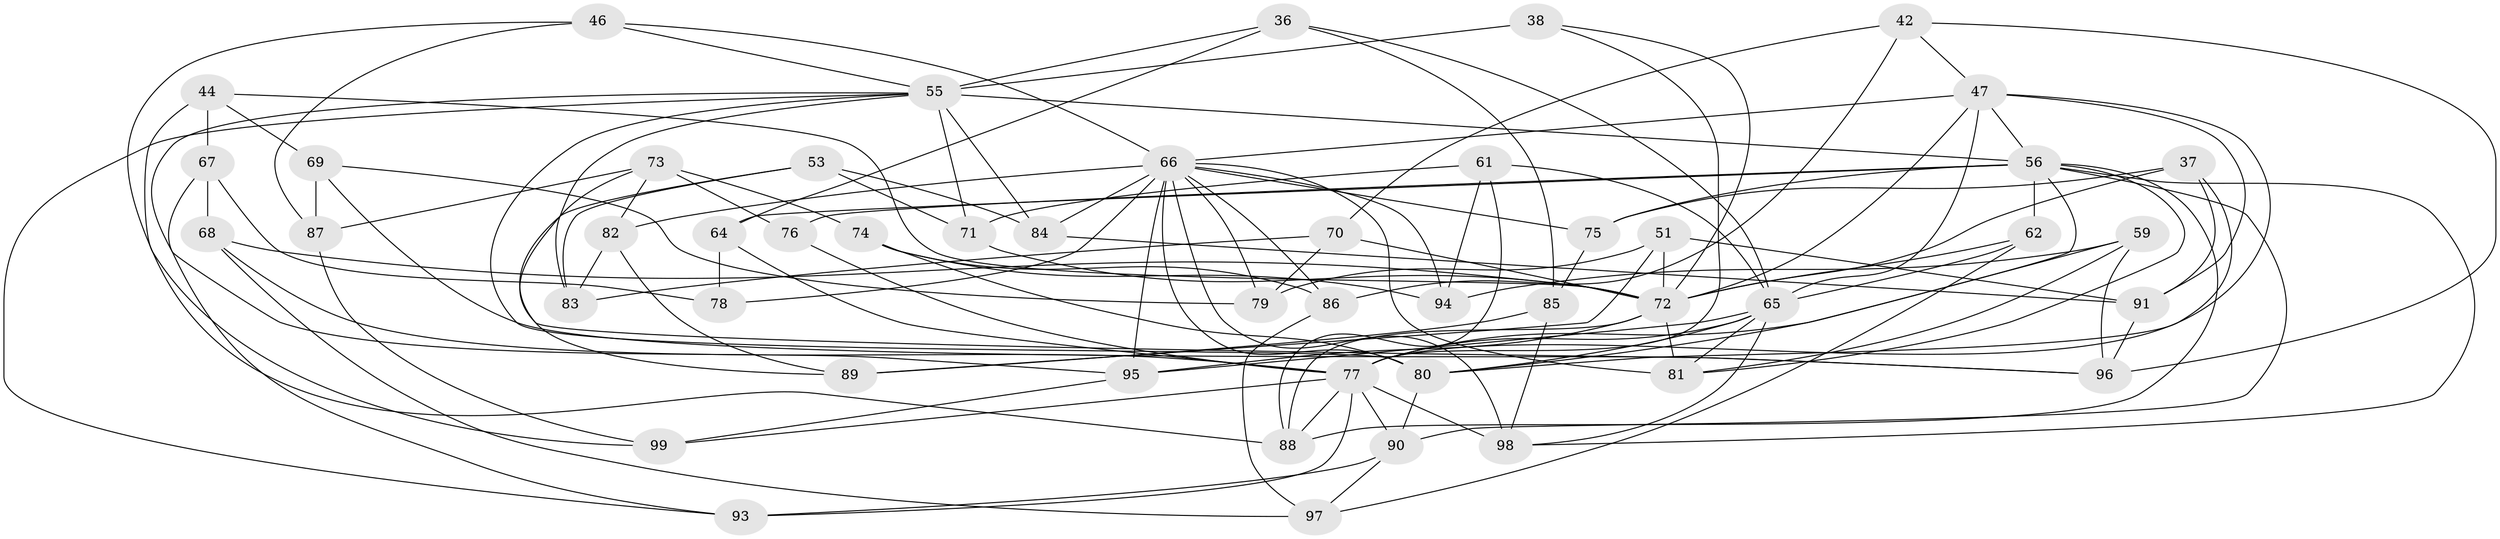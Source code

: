 // original degree distribution, {4: 1.0}
// Generated by graph-tools (version 1.1) at 2025/57/03/09/25 04:57:28]
// undirected, 49 vertices, 125 edges
graph export_dot {
graph [start="1"]
  node [color=gray90,style=filled];
  36;
  37;
  38;
  42;
  44;
  46;
  47 [super="+34"];
  51;
  53;
  55 [super="+21+27"];
  56 [super="+9+19+52"];
  59;
  61;
  62;
  64 [super="+6"];
  65 [super="+7+33"];
  66 [super="+17+40+45+49"];
  67;
  68 [super="+57"];
  69;
  70;
  71;
  72 [super="+24+60+25"];
  73 [super="+58"];
  74;
  75;
  76;
  77 [super="+48+31+54+50"];
  78;
  79;
  80 [super="+29+32"];
  81 [super="+35"];
  82;
  83;
  84;
  85;
  86;
  87;
  88 [super="+26"];
  89;
  90 [super="+63"];
  91 [super="+43"];
  93;
  94;
  95 [super="+92"];
  96 [super="+5"];
  97;
  98 [super="+39"];
  99;
  36 -- 85;
  36 -- 64;
  36 -- 55;
  36 -- 65;
  37 -- 75;
  37 -- 80;
  37 -- 72;
  37 -- 91;
  38 -- 55 [weight=2];
  38 -- 72;
  38 -- 77;
  42 -- 86;
  42 -- 70;
  42 -- 47;
  42 -- 96;
  44 -- 99;
  44 -- 67;
  44 -- 69;
  44 -- 72;
  46 -- 66;
  46 -- 55;
  46 -- 87;
  46 -- 88;
  47 -- 65 [weight=2];
  47 -- 91;
  47 -- 66 [weight=2];
  47 -- 56 [weight=2];
  47 -- 72;
  47 -- 77;
  51 -- 79;
  51 -- 72;
  51 -- 89;
  51 -- 91;
  53 -- 84;
  53 -- 83;
  53 -- 89;
  53 -- 71;
  55 -- 56 [weight=2];
  55 -- 71;
  55 -- 83;
  55 -- 84;
  55 -- 93;
  55 -- 80;
  55 -- 95;
  56 -- 90;
  56 -- 76;
  56 -- 62;
  56 -- 80;
  56 -- 64;
  56 -- 75;
  56 -- 81;
  56 -- 88 [weight=2];
  56 -- 98;
  59 -- 94;
  59 -- 81;
  59 -- 96;
  59 -- 77;
  61 -- 88;
  61 -- 71;
  61 -- 94;
  61 -- 65;
  62 -- 97;
  62 -- 65;
  62 -- 72;
  64 -- 78 [weight=2];
  64 -- 77 [weight=2];
  65 -- 95 [weight=2];
  65 -- 98;
  65 -- 80 [weight=2];
  65 -- 81;
  65 -- 77;
  66 -- 86;
  66 -- 82;
  66 -- 84;
  66 -- 78;
  66 -- 95 [weight=3];
  66 -- 80 [weight=3];
  66 -- 94;
  66 -- 75;
  66 -- 79;
  66 -- 81;
  66 -- 98;
  67 -- 93;
  67 -- 68;
  67 -- 78;
  68 -- 97;
  68 -- 72 [weight=2];
  68 -- 77 [weight=4];
  69 -- 79;
  69 -- 87;
  69 -- 96;
  70 -- 83;
  70 -- 79;
  70 -- 72;
  71 -- 72;
  72 -- 88;
  72 -- 81 [weight=2];
  72 -- 95;
  73 -- 96;
  73 -- 76 [weight=2];
  73 -- 74;
  73 -- 82;
  73 -- 87;
  74 -- 94;
  74 -- 86;
  74 -- 80;
  75 -- 85;
  76 -- 77;
  77 -- 98 [weight=2];
  77 -- 88;
  77 -- 99;
  77 -- 90 [weight=2];
  77 -- 93;
  80 -- 90;
  82 -- 89;
  82 -- 83;
  84 -- 91;
  85 -- 98;
  85 -- 89;
  86 -- 97;
  87 -- 99;
  90 -- 93;
  90 -- 97;
  91 -- 96 [weight=2];
  95 -- 99;
}
